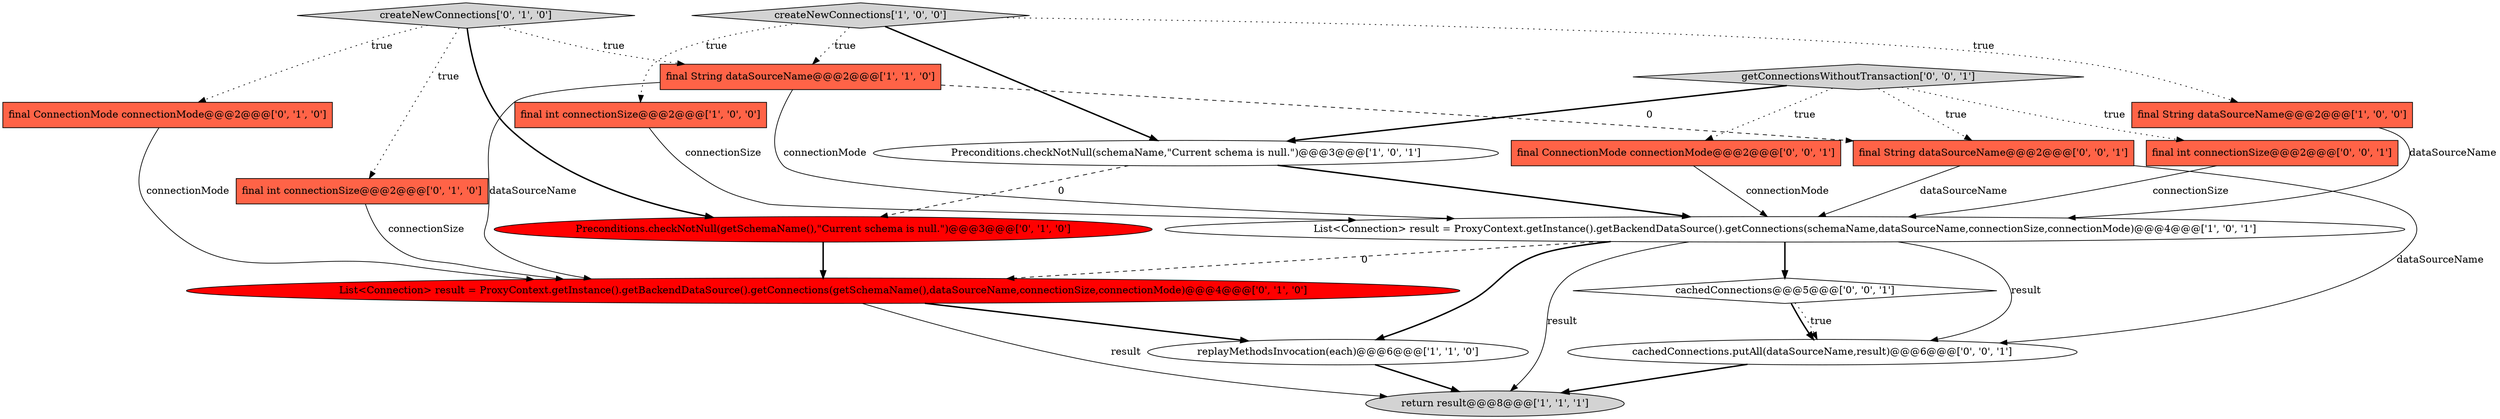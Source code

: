 digraph {
15 [style = filled, label = "final int connectionSize@@@2@@@['0', '0', '1']", fillcolor = tomato, shape = box image = "AAA0AAABBB3BBB"];
14 [style = filled, label = "final ConnectionMode connectionMode@@@2@@@['0', '0', '1']", fillcolor = tomato, shape = box image = "AAA0AAABBB3BBB"];
7 [style = filled, label = "return result@@@8@@@['1', '1', '1']", fillcolor = lightgray, shape = ellipse image = "AAA0AAABBB1BBB"];
16 [style = filled, label = "final String dataSourceName@@@2@@@['0', '0', '1']", fillcolor = tomato, shape = box image = "AAA0AAABBB3BBB"];
17 [style = filled, label = "cachedConnections@@@5@@@['0', '0', '1']", fillcolor = white, shape = diamond image = "AAA0AAABBB3BBB"];
9 [style = filled, label = "final ConnectionMode connectionMode@@@2@@@['0', '1', '0']", fillcolor = tomato, shape = box image = "AAA0AAABBB2BBB"];
11 [style = filled, label = "createNewConnections['0', '1', '0']", fillcolor = lightgray, shape = diamond image = "AAA0AAABBB2BBB"];
18 [style = filled, label = "getConnectionsWithoutTransaction['0', '0', '1']", fillcolor = lightgray, shape = diamond image = "AAA0AAABBB3BBB"];
10 [style = filled, label = "List<Connection> result = ProxyContext.getInstance().getBackendDataSource().getConnections(getSchemaName(),dataSourceName,connectionSize,connectionMode)@@@4@@@['0', '1', '0']", fillcolor = red, shape = ellipse image = "AAA1AAABBB2BBB"];
2 [style = filled, label = "final int connectionSize@@@2@@@['1', '0', '0']", fillcolor = tomato, shape = box image = "AAA0AAABBB1BBB"];
3 [style = filled, label = "List<Connection> result = ProxyContext.getInstance().getBackendDataSource().getConnections(schemaName,dataSourceName,connectionSize,connectionMode)@@@4@@@['1', '0', '1']", fillcolor = white, shape = ellipse image = "AAA0AAABBB1BBB"];
8 [style = filled, label = "Preconditions.checkNotNull(getSchemaName(),\"Current schema is null.\")@@@3@@@['0', '1', '0']", fillcolor = red, shape = ellipse image = "AAA1AAABBB2BBB"];
13 [style = filled, label = "cachedConnections.putAll(dataSourceName,result)@@@6@@@['0', '0', '1']", fillcolor = white, shape = ellipse image = "AAA0AAABBB3BBB"];
0 [style = filled, label = "final String dataSourceName@@@2@@@['1', '0', '0']", fillcolor = tomato, shape = box image = "AAA0AAABBB1BBB"];
5 [style = filled, label = "replayMethodsInvocation(each)@@@6@@@['1', '1', '0']", fillcolor = white, shape = ellipse image = "AAA0AAABBB1BBB"];
6 [style = filled, label = "createNewConnections['1', '0', '0']", fillcolor = lightgray, shape = diamond image = "AAA0AAABBB1BBB"];
4 [style = filled, label = "final String dataSourceName@@@2@@@['1', '1', '0']", fillcolor = tomato, shape = box image = "AAA0AAABBB1BBB"];
12 [style = filled, label = "final int connectionSize@@@2@@@['0', '1', '0']", fillcolor = tomato, shape = box image = "AAA0AAABBB2BBB"];
1 [style = filled, label = "Preconditions.checkNotNull(schemaName,\"Current schema is null.\")@@@3@@@['1', '0', '1']", fillcolor = white, shape = ellipse image = "AAA0AAABBB1BBB"];
3->13 [style = solid, label="result"];
12->10 [style = solid, label="connectionSize"];
8->10 [style = bold, label=""];
4->16 [style = dashed, label="0"];
18->16 [style = dotted, label="true"];
3->7 [style = solid, label="result"];
11->12 [style = dotted, label="true"];
0->3 [style = solid, label="dataSourceName"];
1->3 [style = bold, label=""];
18->15 [style = dotted, label="true"];
11->9 [style = dotted, label="true"];
11->4 [style = dotted, label="true"];
10->7 [style = solid, label="result"];
18->14 [style = dotted, label="true"];
15->3 [style = solid, label="connectionSize"];
4->3 [style = solid, label="connectionMode"];
6->1 [style = bold, label=""];
3->5 [style = bold, label=""];
6->2 [style = dotted, label="true"];
10->5 [style = bold, label=""];
6->4 [style = dotted, label="true"];
18->1 [style = bold, label=""];
16->13 [style = solid, label="dataSourceName"];
13->7 [style = bold, label=""];
2->3 [style = solid, label="connectionSize"];
4->10 [style = solid, label="dataSourceName"];
5->7 [style = bold, label=""];
11->8 [style = bold, label=""];
3->17 [style = bold, label=""];
1->8 [style = dashed, label="0"];
17->13 [style = bold, label=""];
3->10 [style = dashed, label="0"];
6->0 [style = dotted, label="true"];
17->13 [style = dotted, label="true"];
16->3 [style = solid, label="dataSourceName"];
9->10 [style = solid, label="connectionMode"];
14->3 [style = solid, label="connectionMode"];
}
